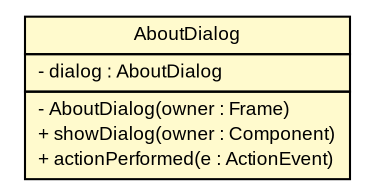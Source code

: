 #!/usr/local/bin/dot
#
# Class diagram 
# Generated by UMLGraph version R5_6 (http://www.umlgraph.org/)
#

digraph G {
	edge [fontname="arial",fontsize=10,labelfontname="arial",labelfontsize=10];
	node [fontname="arial",fontsize=10,shape=plaintext];
	nodesep=0.25;
	ranksep=0.5;
	// pfc.gui.dialogs.AboutDialog
	c3176 [label=<<table title="pfc.gui.dialogs.AboutDialog" border="0" cellborder="1" cellspacing="0" cellpadding="2" port="p" bgcolor="lemonChiffon" href="./AboutDialog.html">
		<tr><td><table border="0" cellspacing="0" cellpadding="1">
<tr><td align="center" balign="center"> AboutDialog </td></tr>
		</table></td></tr>
		<tr><td><table border="0" cellspacing="0" cellpadding="1">
<tr><td align="left" balign="left"> - dialog : AboutDialog </td></tr>
		</table></td></tr>
		<tr><td><table border="0" cellspacing="0" cellpadding="1">
<tr><td align="left" balign="left"> - AboutDialog(owner : Frame) </td></tr>
<tr><td align="left" balign="left"> + showDialog(owner : Component) </td></tr>
<tr><td align="left" balign="left"> + actionPerformed(e : ActionEvent) </td></tr>
		</table></td></tr>
		</table>>, URL="./AboutDialog.html", fontname="arial", fontcolor="black", fontsize=9.0];
}

